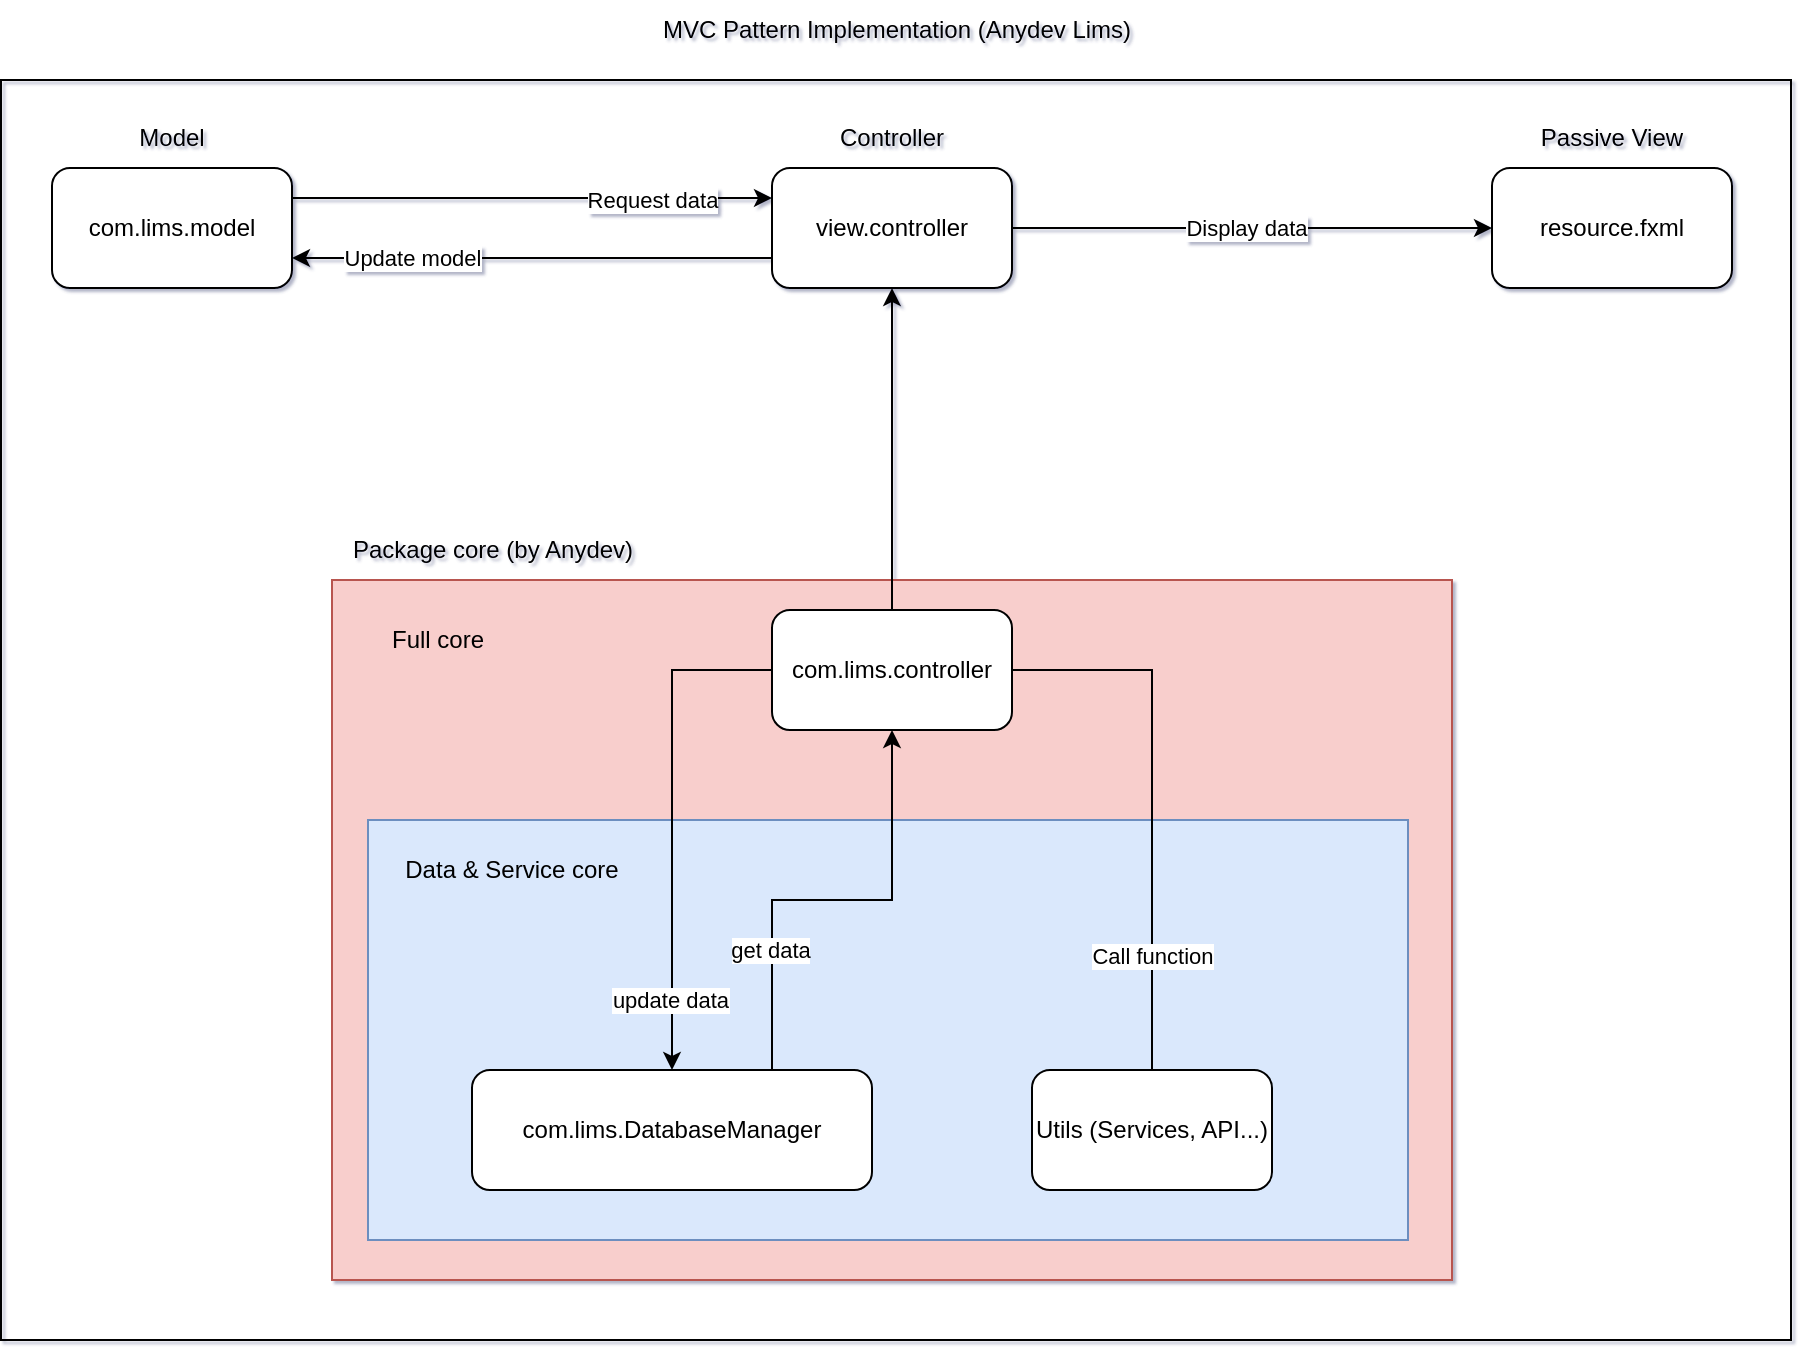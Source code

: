 <mxfile version="24.7.17">
  <diagram name="Page-1" id="SJ87eWfn9eQxjJyZifXm">
    <mxGraphModel dx="1373" dy="699" grid="1" gridSize="10" guides="1" tooltips="1" connect="1" arrows="1" fold="1" page="1" pageScale="1" pageWidth="1400" pageHeight="850" math="0" shadow="1">
      <root>
        <mxCell id="0" />
        <mxCell id="1" parent="0" />
        <mxCell id="C1T18Cza7Uqyj3mJv797-58" value="" style="rounded=0;whiteSpace=wrap;html=1;fillColor=#f8cecc;fillStyle=solid;strokeColor=#b85450;" parent="1" vertex="1">
          <mxGeometry x="408" y="360" width="560" height="350" as="geometry" />
        </mxCell>
        <mxCell id="C1T18Cza7Uqyj3mJv797-4" value="" style="rounded=0;whiteSpace=wrap;html=1;fillColor=none;" parent="1" vertex="1">
          <mxGeometry x="242.5" y="110" width="895" height="630" as="geometry" />
        </mxCell>
        <mxCell id="C1T18Cza7Uqyj3mJv797-56" value="" style="rounded=0;whiteSpace=wrap;html=1;fillColor=#dae8fc;strokeColor=#6c8ebf;" parent="1" vertex="1">
          <mxGeometry x="426" y="480" width="520" height="210" as="geometry" />
        </mxCell>
        <mxCell id="C1T18Cza7Uqyj3mJv797-5" value="MVC Pattern Implementation (Anydev Lims)" style="text;html=1;align=center;verticalAlign=middle;resizable=0;points=[];autosize=1;strokeColor=none;fillColor=none;" parent="1" vertex="1">
          <mxGeometry x="560" y="70" width="260" height="30" as="geometry" />
        </mxCell>
        <mxCell id="C1T18Cza7Uqyj3mJv797-46" style="edgeStyle=orthogonalEdgeStyle;rounded=0;orthogonalLoop=1;jettySize=auto;html=1;entryX=0;entryY=0.25;entryDx=0;entryDy=0;exitX=1;exitY=0.25;exitDx=0;exitDy=0;" parent="1" source="C1T18Cza7Uqyj3mJv797-6" target="C1T18Cza7Uqyj3mJv797-7" edge="1">
          <mxGeometry relative="1" as="geometry" />
        </mxCell>
        <mxCell id="C1T18Cza7Uqyj3mJv797-50" value="Request data" style="edgeLabel;html=1;align=center;verticalAlign=middle;resizable=0;points=[];" parent="C1T18Cza7Uqyj3mJv797-46" vertex="1" connectable="0">
          <mxGeometry x="-0.253" y="-1" relative="1" as="geometry">
            <mxPoint x="90" as="offset" />
          </mxGeometry>
        </mxCell>
        <mxCell id="C1T18Cza7Uqyj3mJv797-6" value="com.lims.model" style="rounded=1;whiteSpace=wrap;html=1;" parent="1" vertex="1">
          <mxGeometry x="268" y="154" width="120" height="60" as="geometry" />
        </mxCell>
        <mxCell id="C1T18Cza7Uqyj3mJv797-45" style="edgeStyle=orthogonalEdgeStyle;rounded=0;orthogonalLoop=1;jettySize=auto;html=1;" parent="1" source="C1T18Cza7Uqyj3mJv797-7" target="C1T18Cza7Uqyj3mJv797-8" edge="1">
          <mxGeometry relative="1" as="geometry" />
        </mxCell>
        <mxCell id="C1T18Cza7Uqyj3mJv797-52" value="Display data" style="edgeLabel;html=1;align=center;verticalAlign=middle;resizable=0;points=[];" parent="C1T18Cza7Uqyj3mJv797-45" vertex="1" connectable="0">
          <mxGeometry x="-0.024" y="-1" relative="1" as="geometry">
            <mxPoint y="-1" as="offset" />
          </mxGeometry>
        </mxCell>
        <mxCell id="C1T18Cza7Uqyj3mJv797-7" value="view.controller" style="rounded=1;whiteSpace=wrap;html=1;" parent="1" vertex="1">
          <mxGeometry x="628" y="154" width="120" height="60" as="geometry" />
        </mxCell>
        <mxCell id="C1T18Cza7Uqyj3mJv797-8" value="resource.fxml" style="rounded=1;whiteSpace=wrap;html=1;" parent="1" vertex="1">
          <mxGeometry x="988" y="154" width="120" height="60" as="geometry" />
        </mxCell>
        <mxCell id="C1T18Cza7Uqyj3mJv797-9" value="Model" style="text;html=1;align=center;verticalAlign=middle;whiteSpace=wrap;rounded=0;" parent="1" vertex="1">
          <mxGeometry x="298" y="124" width="60" height="30" as="geometry" />
        </mxCell>
        <mxCell id="C1T18Cza7Uqyj3mJv797-10" value="Controller" style="text;html=1;align=center;verticalAlign=middle;whiteSpace=wrap;rounded=0;" parent="1" vertex="1">
          <mxGeometry x="658" y="124" width="60" height="30" as="geometry" />
        </mxCell>
        <mxCell id="C1T18Cza7Uqyj3mJv797-11" value="Passive View" style="text;html=1;align=center;verticalAlign=middle;whiteSpace=wrap;rounded=0;" parent="1" vertex="1">
          <mxGeometry x="998" y="124" width="100" height="30" as="geometry" />
        </mxCell>
        <mxCell id="CGFkXE0XyXRtsUfrexfI-2" style="edgeStyle=orthogonalEdgeStyle;rounded=0;orthogonalLoop=1;jettySize=auto;html=1;exitX=0.75;exitY=0;exitDx=0;exitDy=0;entryX=0.5;entryY=1;entryDx=0;entryDy=0;" edge="1" parent="1" source="C1T18Cza7Uqyj3mJv797-12" target="C1T18Cza7Uqyj3mJv797-21">
          <mxGeometry relative="1" as="geometry" />
        </mxCell>
        <mxCell id="CGFkXE0XyXRtsUfrexfI-4" value="get data" style="edgeLabel;html=1;align=center;verticalAlign=middle;resizable=0;points=[];" vertex="1" connectable="0" parent="CGFkXE0XyXRtsUfrexfI-2">
          <mxGeometry x="0.032" y="-2" relative="1" as="geometry">
            <mxPoint x="-35" y="23" as="offset" />
          </mxGeometry>
        </mxCell>
        <mxCell id="C1T18Cza7Uqyj3mJv797-12" value="com.lims.DatabaseManager" style="rounded=1;whiteSpace=wrap;html=1;" parent="1" vertex="1">
          <mxGeometry x="478" y="605" width="200" height="60" as="geometry" />
        </mxCell>
        <mxCell id="C1T18Cza7Uqyj3mJv797-47" style="edgeStyle=orthogonalEdgeStyle;rounded=0;orthogonalLoop=1;jettySize=auto;html=1;exitX=0;exitY=0.75;exitDx=0;exitDy=0;entryX=1;entryY=0.75;entryDx=0;entryDy=0;" parent="1" source="C1T18Cza7Uqyj3mJv797-7" target="C1T18Cza7Uqyj3mJv797-6" edge="1">
          <mxGeometry relative="1" as="geometry" />
        </mxCell>
        <mxCell id="C1T18Cza7Uqyj3mJv797-51" value="Update model" style="edgeLabel;html=1;align=center;verticalAlign=middle;resizable=0;points=[];" parent="C1T18Cza7Uqyj3mJv797-47" vertex="1" connectable="0">
          <mxGeometry x="-0.257" relative="1" as="geometry">
            <mxPoint x="-91" as="offset" />
          </mxGeometry>
        </mxCell>
        <mxCell id="CGFkXE0XyXRtsUfrexfI-3" style="edgeStyle=orthogonalEdgeStyle;rounded=0;orthogonalLoop=1;jettySize=auto;html=1;exitX=0;exitY=0.5;exitDx=0;exitDy=0;entryX=0.5;entryY=0;entryDx=0;entryDy=0;" edge="1" parent="1" source="C1T18Cza7Uqyj3mJv797-21" target="C1T18Cza7Uqyj3mJv797-12">
          <mxGeometry relative="1" as="geometry">
            <Array as="points">
              <mxPoint x="578" y="405" />
            </Array>
          </mxGeometry>
        </mxCell>
        <mxCell id="CGFkXE0XyXRtsUfrexfI-5" value="update data" style="edgeLabel;html=1;align=center;verticalAlign=middle;resizable=0;points=[];" vertex="1" connectable="0" parent="CGFkXE0XyXRtsUfrexfI-3">
          <mxGeometry x="0.051" y="-1" relative="1" as="geometry">
            <mxPoint y="83" as="offset" />
          </mxGeometry>
        </mxCell>
        <mxCell id="CGFkXE0XyXRtsUfrexfI-10" style="edgeStyle=orthogonalEdgeStyle;rounded=0;orthogonalLoop=1;jettySize=auto;html=1;entryX=0.5;entryY=1;entryDx=0;entryDy=0;" edge="1" parent="1" source="C1T18Cza7Uqyj3mJv797-21" target="C1T18Cza7Uqyj3mJv797-7">
          <mxGeometry relative="1" as="geometry" />
        </mxCell>
        <mxCell id="C1T18Cza7Uqyj3mJv797-21" value="com.lims.controller" style="rounded=1;whiteSpace=wrap;html=1;" parent="1" vertex="1">
          <mxGeometry x="628" y="375" width="120" height="60" as="geometry" />
        </mxCell>
        <mxCell id="C1T18Cza7Uqyj3mJv797-55" style="edgeStyle=orthogonalEdgeStyle;rounded=0;orthogonalLoop=1;jettySize=auto;html=1;exitX=0.5;exitY=0;exitDx=0;exitDy=0;entryX=1;entryY=0.5;entryDx=0;entryDy=0;endArrow=none;endFill=0;" parent="1" source="C1T18Cza7Uqyj3mJv797-53" target="C1T18Cza7Uqyj3mJv797-21" edge="1">
          <mxGeometry relative="1" as="geometry" />
        </mxCell>
        <mxCell id="C1T18Cza7Uqyj3mJv797-62" value="Call function" style="edgeLabel;html=1;align=center;verticalAlign=middle;resizable=0;points=[];" parent="C1T18Cza7Uqyj3mJv797-55" vertex="1" connectable="0">
          <mxGeometry x="-0.177" y="-1" relative="1" as="geometry">
            <mxPoint x="-1" y="54" as="offset" />
          </mxGeometry>
        </mxCell>
        <mxCell id="C1T18Cza7Uqyj3mJv797-53" value="Utils (Services, API...)" style="rounded=1;whiteSpace=wrap;html=1;" parent="1" vertex="1">
          <mxGeometry x="758" y="605" width="120" height="60" as="geometry" />
        </mxCell>
        <mxCell id="C1T18Cza7Uqyj3mJv797-57" value="Data &amp;amp; Service core" style="text;html=1;align=center;verticalAlign=middle;whiteSpace=wrap;rounded=0;" parent="1" vertex="1">
          <mxGeometry x="438" y="490" width="120" height="30" as="geometry" />
        </mxCell>
        <mxCell id="C1T18Cza7Uqyj3mJv797-60" value="Full core" style="text;html=1;align=center;verticalAlign=middle;whiteSpace=wrap;rounded=0;" parent="1" vertex="1">
          <mxGeometry x="426" y="375" width="70" height="30" as="geometry" />
        </mxCell>
        <mxCell id="CGFkXE0XyXRtsUfrexfI-11" value="Package core (by Anydev)" style="text;html=1;align=center;verticalAlign=middle;resizable=0;points=[];autosize=1;strokeColor=none;fillColor=none;" vertex="1" parent="1">
          <mxGeometry x="408" y="330" width="160" height="30" as="geometry" />
        </mxCell>
      </root>
    </mxGraphModel>
  </diagram>
</mxfile>
